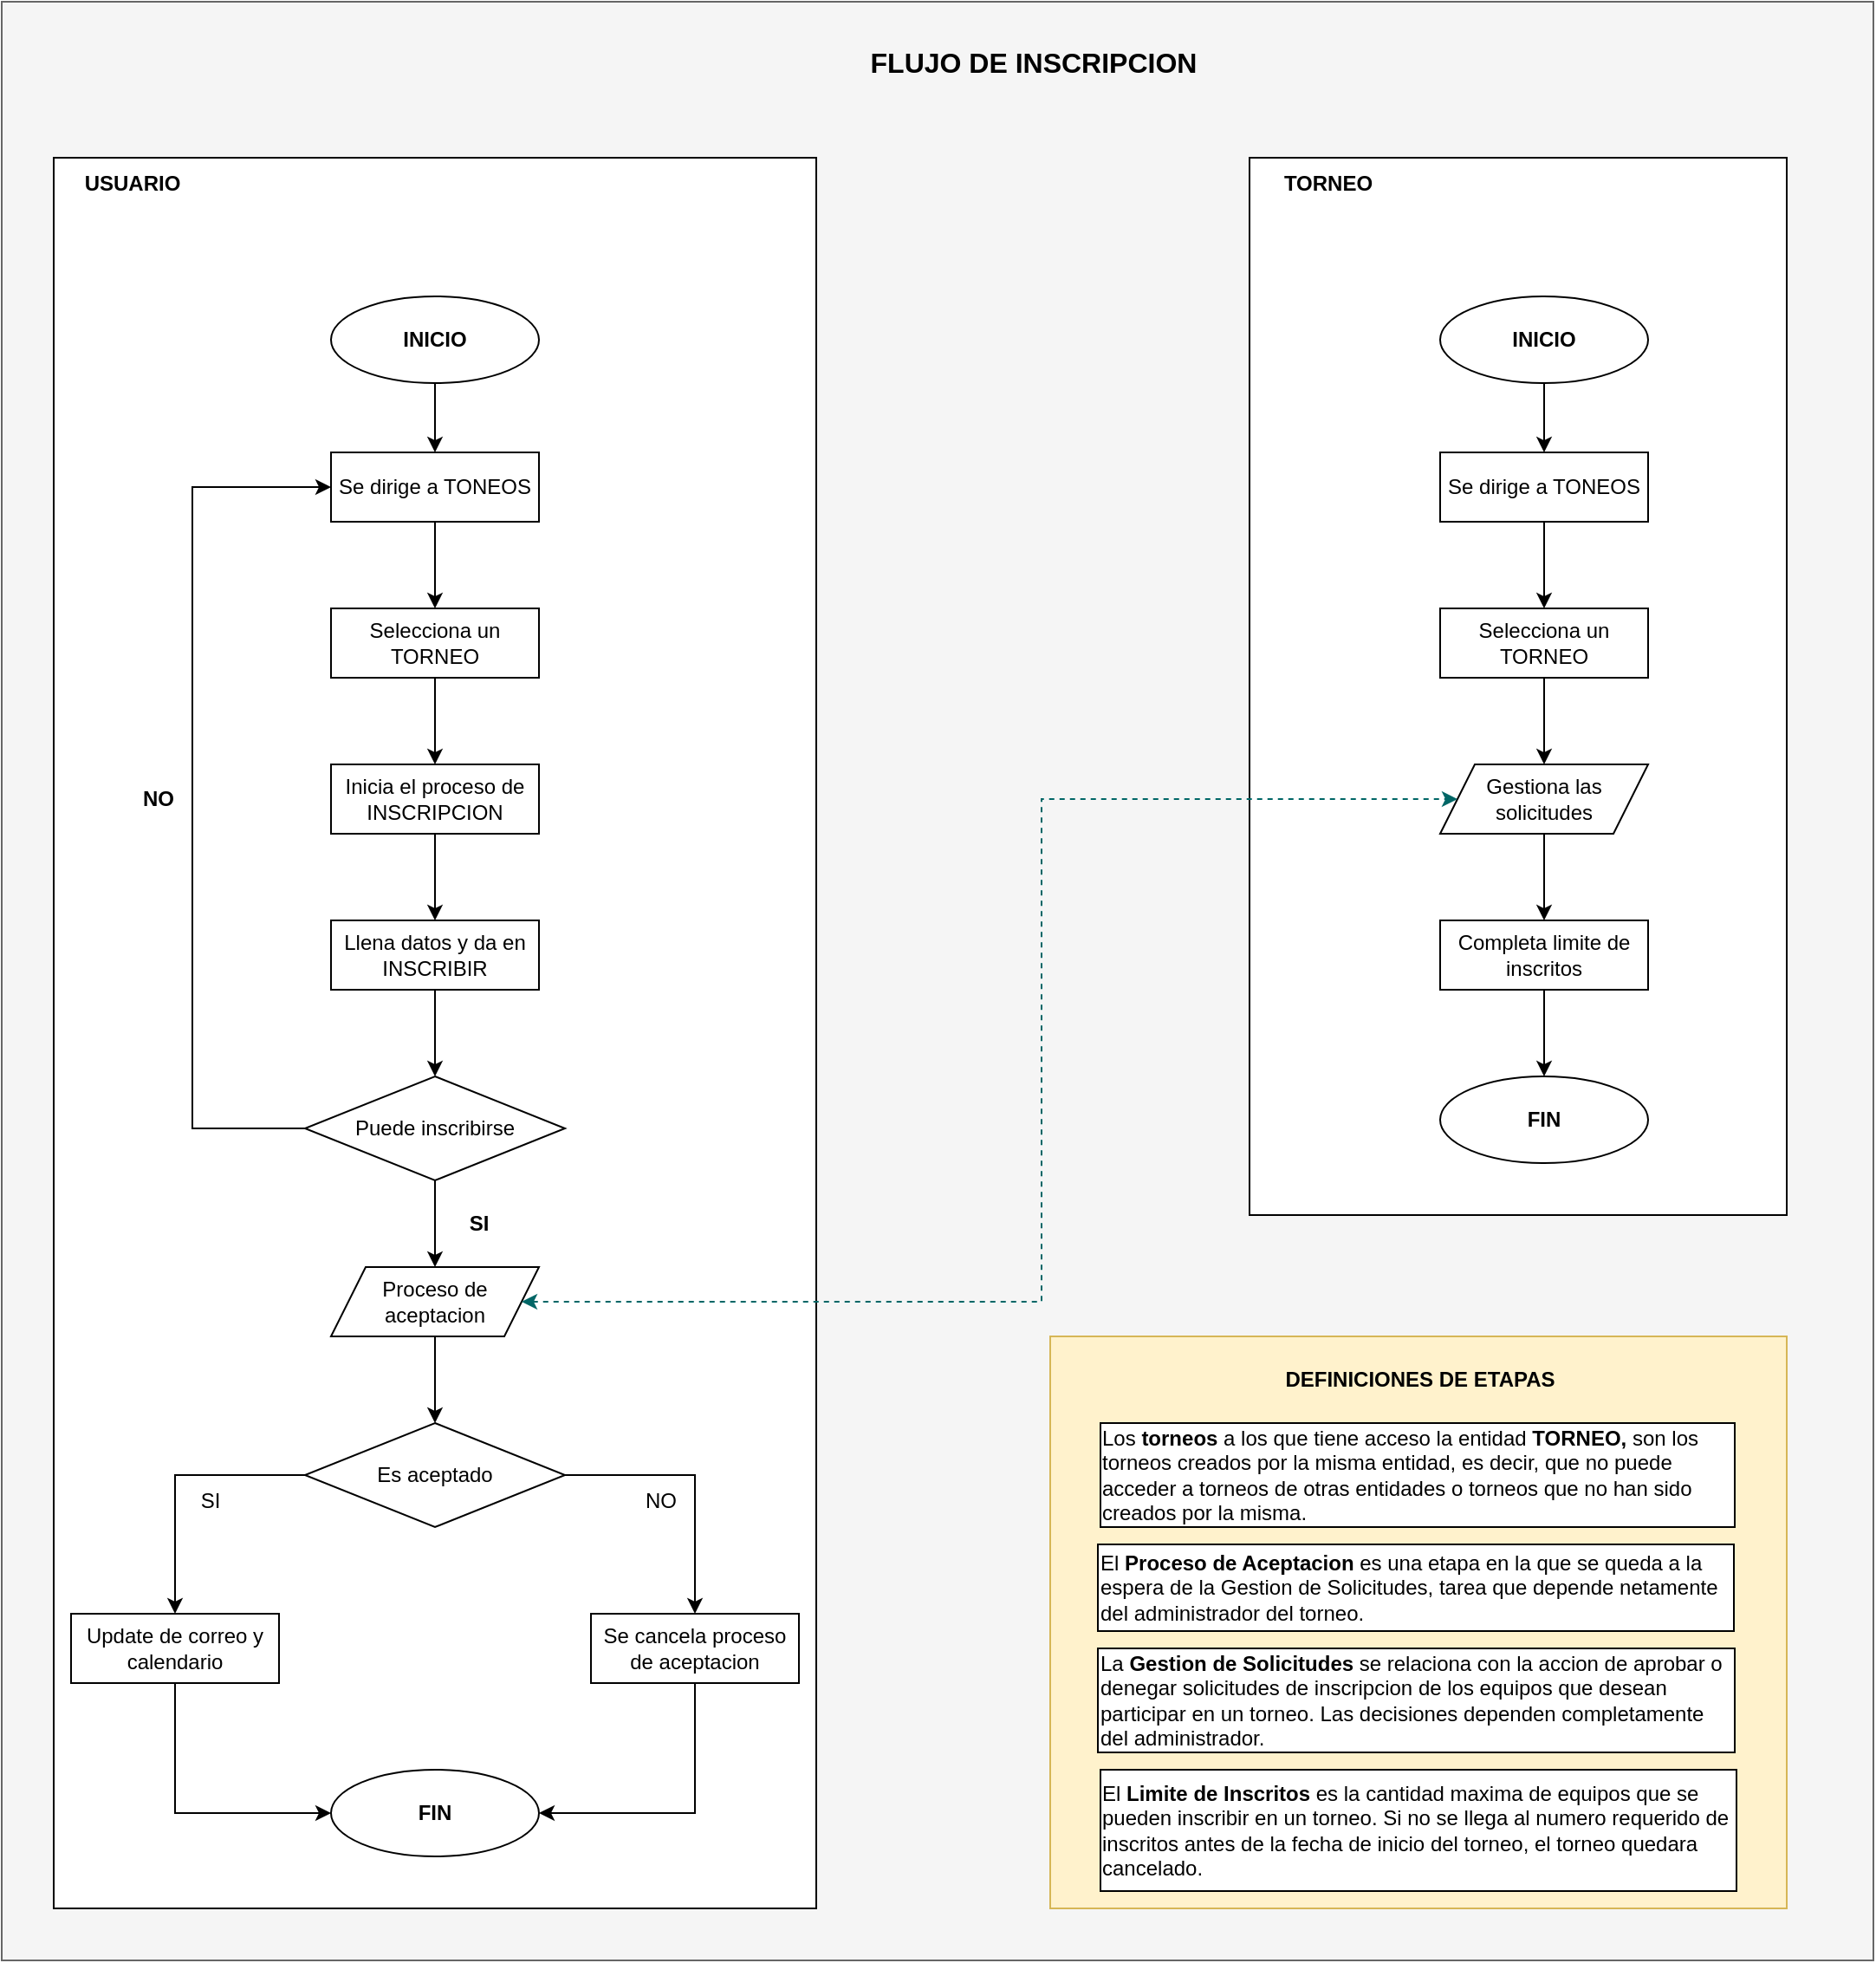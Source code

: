 <mxfile version="21.3.8" type="github">
  <diagram name="Page-1" id="Y-24xmNLAxgRaoytal5C">
    <mxGraphModel dx="2210" dy="1895" grid="1" gridSize="10" guides="1" tooltips="1" connect="1" arrows="1" fold="1" page="1" pageScale="1" pageWidth="850" pageHeight="1100" math="0" shadow="0">
      <root>
        <mxCell id="0" />
        <mxCell id="1" parent="0" />
        <mxCell id="JD_kTPQFQz83Q4ljXOue-20" value="" style="rounded=0;whiteSpace=wrap;html=1;fillColor=#f5f5f5;fontColor=#333333;strokeColor=#666666;" vertex="1" parent="1">
          <mxGeometry x="-720" y="-50" width="1080" height="1130" as="geometry" />
        </mxCell>
        <mxCell id="JD_kTPQFQz83Q4ljXOue-16" value="" style="rounded=0;whiteSpace=wrap;html=1;" vertex="1" parent="1">
          <mxGeometry y="40" width="310" height="610" as="geometry" />
        </mxCell>
        <mxCell id="JD_kTPQFQz83Q4ljXOue-2" value="" style="rounded=0;whiteSpace=wrap;html=1;" vertex="1" parent="1">
          <mxGeometry x="-690" y="40" width="440" height="1010" as="geometry" />
        </mxCell>
        <mxCell id="ZwXD3ek1ThLcZuZ4uvnD-1" value="&lt;b&gt;INICIO&lt;/b&gt;" style="ellipse;whiteSpace=wrap;html=1;" parent="1" vertex="1">
          <mxGeometry x="-530" y="120" width="120" height="50" as="geometry" />
        </mxCell>
        <mxCell id="ZwXD3ek1ThLcZuZ4uvnD-3" value="&lt;b&gt;USUARIO&lt;/b&gt;" style="text;html=1;align=center;verticalAlign=middle;resizable=0;points=[];autosize=1;strokeColor=none;fillColor=none;" parent="1" vertex="1">
          <mxGeometry x="-690" y="40" width="90" height="30" as="geometry" />
        </mxCell>
        <mxCell id="ZwXD3ek1ThLcZuZ4uvnD-5" value="Se dirige a TONEOS" style="whiteSpace=wrap;html=1;" parent="1" vertex="1">
          <mxGeometry x="-530" y="210" width="120" height="40" as="geometry" />
        </mxCell>
        <mxCell id="ZwXD3ek1ThLcZuZ4uvnD-7" value="Selecciona un TORNEO" style="whiteSpace=wrap;html=1;" parent="1" vertex="1">
          <mxGeometry x="-530" y="300" width="120" height="40" as="geometry" />
        </mxCell>
        <mxCell id="ZwXD3ek1ThLcZuZ4uvnD-8" value="Inicia el proceso de INSCRIPCION" style="whiteSpace=wrap;html=1;" parent="1" vertex="1">
          <mxGeometry x="-530" y="390" width="120" height="40" as="geometry" />
        </mxCell>
        <mxCell id="ZwXD3ek1ThLcZuZ4uvnD-9" value="Llena datos y da en INSCRIBIR" style="whiteSpace=wrap;html=1;" parent="1" vertex="1">
          <mxGeometry x="-530" y="480" width="120" height="40" as="geometry" />
        </mxCell>
        <mxCell id="ZwXD3ek1ThLcZuZ4uvnD-10" value="Puede inscribirse " style="rhombus;whiteSpace=wrap;html=1;" parent="1" vertex="1">
          <mxGeometry x="-545" y="570" width="150" height="60" as="geometry" />
        </mxCell>
        <mxCell id="ZwXD3ek1ThLcZuZ4uvnD-11" value="" style="endArrow=classic;html=1;rounded=0;exitX=0;exitY=0.5;exitDx=0;exitDy=0;entryX=0;entryY=0.5;entryDx=0;entryDy=0;" parent="1" source="ZwXD3ek1ThLcZuZ4uvnD-10" target="ZwXD3ek1ThLcZuZ4uvnD-5" edge="1">
          <mxGeometry width="50" height="50" relative="1" as="geometry">
            <mxPoint x="-660" y="570" as="sourcePoint" />
            <mxPoint x="-600" y="220" as="targetPoint" />
            <Array as="points">
              <mxPoint x="-610" y="600" />
              <mxPoint x="-610" y="230" />
            </Array>
          </mxGeometry>
        </mxCell>
        <mxCell id="ZwXD3ek1ThLcZuZ4uvnD-12" value="&lt;b&gt;NO&lt;/b&gt;" style="text;html=1;align=center;verticalAlign=middle;resizable=0;points=[];autosize=1;strokeColor=none;fillColor=none;" parent="1" vertex="1">
          <mxGeometry x="-650" y="395" width="40" height="30" as="geometry" />
        </mxCell>
        <mxCell id="ZwXD3ek1ThLcZuZ4uvnD-13" value="Proceso de aceptacion" style="shape=parallelogram;perimeter=parallelogramPerimeter;whiteSpace=wrap;html=1;fixedSize=1;" parent="1" vertex="1">
          <mxGeometry x="-530" y="680" width="120" height="40" as="geometry" />
        </mxCell>
        <mxCell id="ZwXD3ek1ThLcZuZ4uvnD-14" value="Es aceptado" style="rhombus;whiteSpace=wrap;html=1;" parent="1" vertex="1">
          <mxGeometry x="-545" y="770" width="150" height="60" as="geometry" />
        </mxCell>
        <mxCell id="ZwXD3ek1ThLcZuZ4uvnD-16" value="Update de correo y calendario" style="whiteSpace=wrap;html=1;" parent="1" vertex="1">
          <mxGeometry x="-680" y="880" width="120" height="40" as="geometry" />
        </mxCell>
        <mxCell id="ZwXD3ek1ThLcZuZ4uvnD-17" value="" style="endArrow=classic;html=1;rounded=0;exitX=0.5;exitY=1;exitDx=0;exitDy=0;entryX=0.5;entryY=0;entryDx=0;entryDy=0;" parent="1" source="ZwXD3ek1ThLcZuZ4uvnD-1" target="ZwXD3ek1ThLcZuZ4uvnD-5" edge="1">
          <mxGeometry width="50" height="50" relative="1" as="geometry">
            <mxPoint x="-750" y="250" as="sourcePoint" />
            <mxPoint x="-700" y="200" as="targetPoint" />
          </mxGeometry>
        </mxCell>
        <mxCell id="ZwXD3ek1ThLcZuZ4uvnD-18" value="" style="endArrow=classic;html=1;rounded=0;exitX=0.5;exitY=1;exitDx=0;exitDy=0;entryX=0.5;entryY=0;entryDx=0;entryDy=0;" parent="1" source="ZwXD3ek1ThLcZuZ4uvnD-5" target="ZwXD3ek1ThLcZuZ4uvnD-7" edge="1">
          <mxGeometry width="50" height="50" relative="1" as="geometry">
            <mxPoint x="-460" y="180" as="sourcePoint" />
            <mxPoint x="-460" y="220" as="targetPoint" />
          </mxGeometry>
        </mxCell>
        <mxCell id="ZwXD3ek1ThLcZuZ4uvnD-19" value="" style="endArrow=classic;html=1;rounded=0;exitX=0.5;exitY=1;exitDx=0;exitDy=0;entryX=0.5;entryY=0;entryDx=0;entryDy=0;" parent="1" source="ZwXD3ek1ThLcZuZ4uvnD-7" target="ZwXD3ek1ThLcZuZ4uvnD-8" edge="1">
          <mxGeometry width="50" height="50" relative="1" as="geometry">
            <mxPoint x="-460" y="260" as="sourcePoint" />
            <mxPoint x="-460" y="310" as="targetPoint" />
          </mxGeometry>
        </mxCell>
        <mxCell id="ZwXD3ek1ThLcZuZ4uvnD-20" value="" style="endArrow=classic;html=1;rounded=0;exitX=0.5;exitY=1;exitDx=0;exitDy=0;entryX=0.5;entryY=0;entryDx=0;entryDy=0;" parent="1" source="ZwXD3ek1ThLcZuZ4uvnD-8" target="ZwXD3ek1ThLcZuZ4uvnD-9" edge="1">
          <mxGeometry width="50" height="50" relative="1" as="geometry">
            <mxPoint x="-460" y="350" as="sourcePoint" />
            <mxPoint x="-460" y="400" as="targetPoint" />
          </mxGeometry>
        </mxCell>
        <mxCell id="ZwXD3ek1ThLcZuZ4uvnD-21" value="" style="endArrow=classic;html=1;rounded=0;exitX=0.5;exitY=1;exitDx=0;exitDy=0;entryX=0.5;entryY=0;entryDx=0;entryDy=0;" parent="1" source="ZwXD3ek1ThLcZuZ4uvnD-9" target="ZwXD3ek1ThLcZuZ4uvnD-10" edge="1">
          <mxGeometry width="50" height="50" relative="1" as="geometry">
            <mxPoint x="-460" y="440" as="sourcePoint" />
            <mxPoint x="-460" y="490" as="targetPoint" />
          </mxGeometry>
        </mxCell>
        <mxCell id="ZwXD3ek1ThLcZuZ4uvnD-22" value="" style="endArrow=classic;html=1;rounded=0;exitX=0.5;exitY=1;exitDx=0;exitDy=0;entryX=0.5;entryY=0;entryDx=0;entryDy=0;" parent="1" source="ZwXD3ek1ThLcZuZ4uvnD-10" target="ZwXD3ek1ThLcZuZ4uvnD-13" edge="1">
          <mxGeometry width="50" height="50" relative="1" as="geometry">
            <mxPoint x="-460" y="530" as="sourcePoint" />
            <mxPoint x="-460" y="580" as="targetPoint" />
          </mxGeometry>
        </mxCell>
        <mxCell id="ZwXD3ek1ThLcZuZ4uvnD-23" value="" style="endArrow=classic;html=1;rounded=0;exitX=0.5;exitY=1;exitDx=0;exitDy=0;entryX=0.5;entryY=0;entryDx=0;entryDy=0;" parent="1" source="ZwXD3ek1ThLcZuZ4uvnD-13" target="ZwXD3ek1ThLcZuZ4uvnD-14" edge="1">
          <mxGeometry width="50" height="50" relative="1" as="geometry">
            <mxPoint x="-460" y="640" as="sourcePoint" />
            <mxPoint x="-460" y="690" as="targetPoint" />
          </mxGeometry>
        </mxCell>
        <mxCell id="ZwXD3ek1ThLcZuZ4uvnD-25" value="" style="endArrow=classic;html=1;rounded=0;exitX=0;exitY=0.5;exitDx=0;exitDy=0;entryX=0.5;entryY=0;entryDx=0;entryDy=0;" parent="1" source="ZwXD3ek1ThLcZuZ4uvnD-14" target="ZwXD3ek1ThLcZuZ4uvnD-16" edge="1">
          <mxGeometry width="50" height="50" relative="1" as="geometry">
            <mxPoint x="-460" y="730" as="sourcePoint" />
            <mxPoint x="-460" y="780" as="targetPoint" />
            <Array as="points">
              <mxPoint x="-620" y="800" />
            </Array>
          </mxGeometry>
        </mxCell>
        <mxCell id="ZwXD3ek1ThLcZuZ4uvnD-26" value="&lt;b&gt;FIN&lt;/b&gt;" style="ellipse;whiteSpace=wrap;html=1;" parent="1" vertex="1">
          <mxGeometry x="-530" y="970" width="120" height="50" as="geometry" />
        </mxCell>
        <mxCell id="ZwXD3ek1ThLcZuZ4uvnD-27" value="" style="endArrow=classic;html=1;rounded=0;exitX=0.5;exitY=1;exitDx=0;exitDy=0;entryX=0;entryY=0.5;entryDx=0;entryDy=0;" parent="1" source="ZwXD3ek1ThLcZuZ4uvnD-16" target="ZwXD3ek1ThLcZuZ4uvnD-26" edge="1">
          <mxGeometry width="50" height="50" relative="1" as="geometry">
            <mxPoint x="-460" y="840" as="sourcePoint" />
            <mxPoint x="-460" y="890" as="targetPoint" />
            <Array as="points">
              <mxPoint x="-620" y="995" />
            </Array>
          </mxGeometry>
        </mxCell>
        <mxCell id="ZwXD3ek1ThLcZuZ4uvnD-28" value="&lt;b&gt;SI&lt;/b&gt;" style="text;html=1;align=center;verticalAlign=middle;resizable=0;points=[];autosize=1;strokeColor=none;fillColor=none;" parent="1" vertex="1">
          <mxGeometry x="-465" y="640" width="40" height="30" as="geometry" />
        </mxCell>
        <mxCell id="ZwXD3ek1ThLcZuZ4uvnD-29" value="SI" style="text;html=1;align=center;verticalAlign=middle;resizable=0;points=[];autosize=1;strokeColor=none;fillColor=none;" parent="1" vertex="1">
          <mxGeometry x="-620" y="800" width="40" height="30" as="geometry" />
        </mxCell>
        <mxCell id="ZwXD3ek1ThLcZuZ4uvnD-31" value="Se cancela proceso de aceptacion" style="whiteSpace=wrap;html=1;" parent="1" vertex="1">
          <mxGeometry x="-380" y="880" width="120" height="40" as="geometry" />
        </mxCell>
        <mxCell id="ZwXD3ek1ThLcZuZ4uvnD-32" value="" style="endArrow=classic;html=1;rounded=0;exitX=1;exitY=0.5;exitDx=0;exitDy=0;entryX=0.5;entryY=0;entryDx=0;entryDy=0;" parent="1" source="ZwXD3ek1ThLcZuZ4uvnD-14" target="ZwXD3ek1ThLcZuZ4uvnD-31" edge="1">
          <mxGeometry width="50" height="50" relative="1" as="geometry">
            <mxPoint x="-460" y="730" as="sourcePoint" />
            <mxPoint x="-460" y="780" as="targetPoint" />
            <Array as="points">
              <mxPoint x="-320" y="800" />
            </Array>
          </mxGeometry>
        </mxCell>
        <mxCell id="ZwXD3ek1ThLcZuZ4uvnD-33" value="NO" style="text;html=1;align=center;verticalAlign=middle;resizable=0;points=[];autosize=1;strokeColor=none;fillColor=none;" parent="1" vertex="1">
          <mxGeometry x="-360" y="800" width="40" height="30" as="geometry" />
        </mxCell>
        <mxCell id="ZwXD3ek1ThLcZuZ4uvnD-34" value="" style="endArrow=classic;html=1;rounded=0;exitX=0.5;exitY=1;exitDx=0;exitDy=0;entryX=1;entryY=0.5;entryDx=0;entryDy=0;" parent="1" source="ZwXD3ek1ThLcZuZ4uvnD-31" target="ZwXD3ek1ThLcZuZ4uvnD-26" edge="1">
          <mxGeometry width="50" height="50" relative="1" as="geometry">
            <mxPoint x="-320" y="940" as="sourcePoint" />
            <mxPoint x="-245" y="1020" as="targetPoint" />
            <Array as="points">
              <mxPoint x="-320" y="995" />
            </Array>
          </mxGeometry>
        </mxCell>
        <mxCell id="JD_kTPQFQz83Q4ljXOue-3" value="&lt;b&gt;INICIO&lt;/b&gt;" style="ellipse;whiteSpace=wrap;html=1;" vertex="1" parent="1">
          <mxGeometry x="110" y="120" width="120" height="50" as="geometry" />
        </mxCell>
        <mxCell id="JD_kTPQFQz83Q4ljXOue-4" value="&lt;div&gt;&lt;b&gt;TORNEO&lt;/b&gt;&lt;/div&gt;" style="text;html=1;align=center;verticalAlign=middle;resizable=0;points=[];autosize=1;strokeColor=none;fillColor=none;" vertex="1" parent="1">
          <mxGeometry x="5" y="40" width="80" height="30" as="geometry" />
        </mxCell>
        <mxCell id="JD_kTPQFQz83Q4ljXOue-5" value="&lt;font size=&quot;1&quot;&gt;&lt;b style=&quot;font-size: 16px;&quot;&gt;FLUJO DE INSCRIPCION&lt;/b&gt;&lt;/font&gt;" style="text;html=1;align=center;verticalAlign=middle;resizable=0;points=[];autosize=1;strokeColor=none;fillColor=none;" vertex="1" parent="1">
          <mxGeometry x="-250" y="-30" width="250" height="30" as="geometry" />
        </mxCell>
        <mxCell id="JD_kTPQFQz83Q4ljXOue-6" value="Se dirige a TONEOS" style="whiteSpace=wrap;html=1;" vertex="1" parent="1">
          <mxGeometry x="110" y="210" width="120" height="40" as="geometry" />
        </mxCell>
        <mxCell id="JD_kTPQFQz83Q4ljXOue-7" value="Selecciona un TORNEO" style="whiteSpace=wrap;html=1;" vertex="1" parent="1">
          <mxGeometry x="110" y="300" width="120" height="40" as="geometry" />
        </mxCell>
        <mxCell id="JD_kTPQFQz83Q4ljXOue-9" value="Gestiona las solicitudes" style="shape=parallelogram;perimeter=parallelogramPerimeter;whiteSpace=wrap;html=1;fixedSize=1;" vertex="1" parent="1">
          <mxGeometry x="110" y="390" width="120" height="40" as="geometry" />
        </mxCell>
        <mxCell id="JD_kTPQFQz83Q4ljXOue-10" value="Completa limite de inscritos" style="rounded=0;whiteSpace=wrap;html=1;" vertex="1" parent="1">
          <mxGeometry x="110" y="480" width="120" height="40" as="geometry" />
        </mxCell>
        <mxCell id="JD_kTPQFQz83Q4ljXOue-11" value="&lt;b&gt;FIN&lt;/b&gt;" style="ellipse;whiteSpace=wrap;html=1;" vertex="1" parent="1">
          <mxGeometry x="110" y="570" width="120" height="50" as="geometry" />
        </mxCell>
        <mxCell id="JD_kTPQFQz83Q4ljXOue-12" value="" style="endArrow=classic;html=1;rounded=0;exitX=0.5;exitY=1;exitDx=0;exitDy=0;entryX=0.5;entryY=0;entryDx=0;entryDy=0;" edge="1" parent="1" source="JD_kTPQFQz83Q4ljXOue-6" target="JD_kTPQFQz83Q4ljXOue-7">
          <mxGeometry width="50" height="50" relative="1" as="geometry">
            <mxPoint x="-20" y="400" as="sourcePoint" />
            <mxPoint x="30" y="350" as="targetPoint" />
          </mxGeometry>
        </mxCell>
        <mxCell id="JD_kTPQFQz83Q4ljXOue-13" value="" style="endArrow=classic;html=1;rounded=0;exitX=0.5;exitY=1;exitDx=0;exitDy=0;entryX=0.5;entryY=0;entryDx=0;entryDy=0;" edge="1" parent="1" source="JD_kTPQFQz83Q4ljXOue-7" target="JD_kTPQFQz83Q4ljXOue-9">
          <mxGeometry width="50" height="50" relative="1" as="geometry">
            <mxPoint x="180" y="260" as="sourcePoint" />
            <mxPoint x="180" y="310" as="targetPoint" />
          </mxGeometry>
        </mxCell>
        <mxCell id="JD_kTPQFQz83Q4ljXOue-14" value="" style="endArrow=classic;html=1;rounded=0;exitX=0.5;exitY=1;exitDx=0;exitDy=0;entryX=0.5;entryY=0;entryDx=0;entryDy=0;" edge="1" parent="1" source="JD_kTPQFQz83Q4ljXOue-9" target="JD_kTPQFQz83Q4ljXOue-10">
          <mxGeometry width="50" height="50" relative="1" as="geometry">
            <mxPoint x="180" y="350" as="sourcePoint" />
            <mxPoint x="180" y="400" as="targetPoint" />
          </mxGeometry>
        </mxCell>
        <mxCell id="JD_kTPQFQz83Q4ljXOue-15" value="" style="endArrow=classic;html=1;rounded=0;exitX=0.5;exitY=1;exitDx=0;exitDy=0;entryX=0.5;entryY=0;entryDx=0;entryDy=0;" edge="1" parent="1" source="JD_kTPQFQz83Q4ljXOue-10" target="JD_kTPQFQz83Q4ljXOue-11">
          <mxGeometry width="50" height="50" relative="1" as="geometry">
            <mxPoint x="180" y="440" as="sourcePoint" />
            <mxPoint x="180" y="490" as="targetPoint" />
          </mxGeometry>
        </mxCell>
        <mxCell id="JD_kTPQFQz83Q4ljXOue-17" value="" style="endArrow=classic;html=1;rounded=0;exitX=0.5;exitY=1;exitDx=0;exitDy=0;" edge="1" parent="1" source="JD_kTPQFQz83Q4ljXOue-3">
          <mxGeometry width="50" height="50" relative="1" as="geometry">
            <mxPoint x="180" y="260" as="sourcePoint" />
            <mxPoint x="170" y="210" as="targetPoint" />
          </mxGeometry>
        </mxCell>
        <mxCell id="JD_kTPQFQz83Q4ljXOue-19" value="" style="endArrow=classic;startArrow=classic;html=1;rounded=0;entryX=0;entryY=0.5;entryDx=0;entryDy=0;dashed=1;fillColor=#e1d5e7;strokeColor=#006666;" edge="1" parent="1" target="JD_kTPQFQz83Q4ljXOue-9">
          <mxGeometry width="50" height="50" relative="1" as="geometry">
            <mxPoint x="-420" y="700" as="sourcePoint" />
            <mxPoint x="-120" y="240" as="targetPoint" />
            <Array as="points">
              <mxPoint x="-120" y="700" />
              <mxPoint x="-120" y="410" />
            </Array>
          </mxGeometry>
        </mxCell>
        <mxCell id="JD_kTPQFQz83Q4ljXOue-21" value="" style="rounded=0;whiteSpace=wrap;html=1;fillColor=#fff2cc;strokeColor=#d6b656;" vertex="1" parent="1">
          <mxGeometry x="-115" y="720" width="425" height="330" as="geometry" />
        </mxCell>
        <mxCell id="JD_kTPQFQz83Q4ljXOue-22" value="&lt;div align=&quot;left&quot;&gt;La &lt;b&gt;Gestion de Solicitudes&lt;/b&gt; se relaciona con la accion de aprobar o denegar solicitudes de inscripcion de los equipos que desean participar en un torneo. Las decisiones dependen completamente del administrador.&lt;br&gt;&lt;/div&gt;" style="rounded=0;whiteSpace=wrap;html=1;" vertex="1" parent="1">
          <mxGeometry x="-87.5" y="900" width="367.5" height="60" as="geometry" />
        </mxCell>
        <mxCell id="JD_kTPQFQz83Q4ljXOue-23" value="&lt;div align=&quot;left&quot;&gt;El &lt;b&gt;Proceso de Aceptacion&lt;/b&gt; es una etapa en la que se queda a la espera de la Gestion de Solicitudes, tarea que depende netamente del administrador del torneo.&lt;br&gt;&lt;/div&gt;" style="rounded=0;whiteSpace=wrap;html=1;" vertex="1" parent="1">
          <mxGeometry x="-87.5" y="840" width="367" height="50" as="geometry" />
        </mxCell>
        <mxCell id="JD_kTPQFQz83Q4ljXOue-24" value="&lt;div align=&quot;left&quot;&gt;El &lt;b&gt;Limite de Inscritos&lt;/b&gt; es la cantidad maxima de equipos que se pueden inscribir en un torneo. Si no se llega al numero requerido de inscritos antes de la fecha de inicio del torneo, el torneo quedara cancelado.&lt;br&gt;&lt;/div&gt;" style="rounded=0;whiteSpace=wrap;html=1;" vertex="1" parent="1">
          <mxGeometry x="-86" y="970" width="367" height="70" as="geometry" />
        </mxCell>
        <mxCell id="JD_kTPQFQz83Q4ljXOue-25" value="DEFINICIONES DE ETAPAS" style="text;html=1;align=center;verticalAlign=middle;resizable=0;points=[];autosize=1;strokeColor=none;fillColor=none;fontStyle=1" vertex="1" parent="1">
          <mxGeometry x="-7.5" y="730" width="210" height="30" as="geometry" />
        </mxCell>
        <mxCell id="JD_kTPQFQz83Q4ljXOue-26" value="&lt;div align=&quot;left&quot;&gt;Los &lt;b&gt;torneos&lt;/b&gt; a los que tiene acceso la entidad &lt;b&gt;TORNEO, &lt;/b&gt;son los torneos creados por la misma entidad, es decir, que no puede acceder a torneos de otras entidades o torneos que no han sido creados por la misma.&lt;br&gt;&lt;/div&gt;" style="rounded=0;whiteSpace=wrap;html=1;" vertex="1" parent="1">
          <mxGeometry x="-86" y="770" width="366" height="60" as="geometry" />
        </mxCell>
      </root>
    </mxGraphModel>
  </diagram>
</mxfile>

